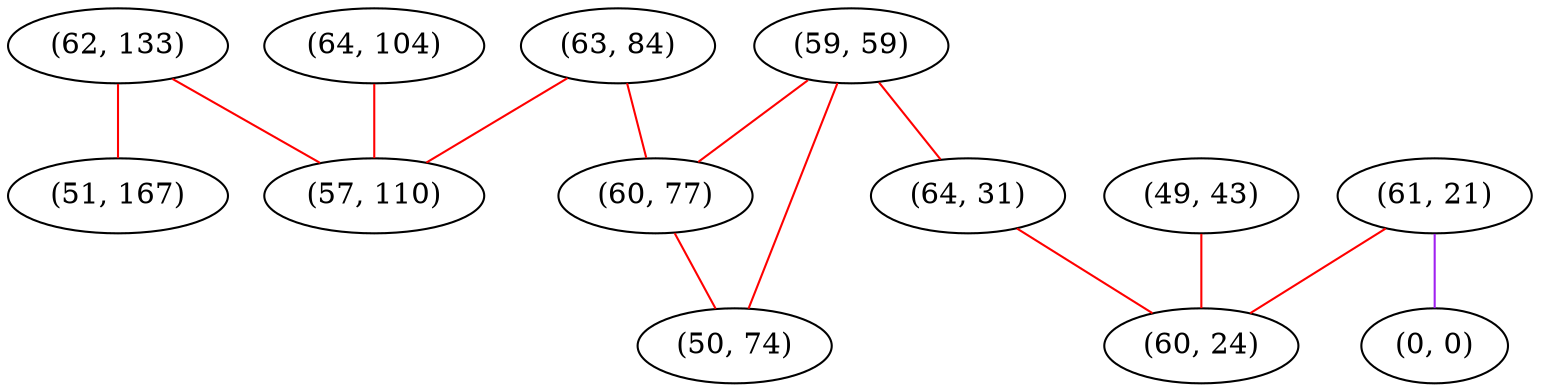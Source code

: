 graph "" {
"(62, 133)";
"(64, 104)";
"(59, 59)";
"(51, 167)";
"(49, 43)";
"(61, 21)";
"(63, 84)";
"(0, 0)";
"(57, 110)";
"(64, 31)";
"(60, 77)";
"(60, 24)";
"(50, 74)";
"(62, 133)" -- "(51, 167)"  [color=red, key=0, weight=1];
"(62, 133)" -- "(57, 110)"  [color=red, key=0, weight=1];
"(64, 104)" -- "(57, 110)"  [color=red, key=0, weight=1];
"(59, 59)" -- "(60, 77)"  [color=red, key=0, weight=1];
"(59, 59)" -- "(64, 31)"  [color=red, key=0, weight=1];
"(59, 59)" -- "(50, 74)"  [color=red, key=0, weight=1];
"(49, 43)" -- "(60, 24)"  [color=red, key=0, weight=1];
"(61, 21)" -- "(0, 0)"  [color=purple, key=0, weight=4];
"(61, 21)" -- "(60, 24)"  [color=red, key=0, weight=1];
"(63, 84)" -- "(60, 77)"  [color=red, key=0, weight=1];
"(63, 84)" -- "(57, 110)"  [color=red, key=0, weight=1];
"(64, 31)" -- "(60, 24)"  [color=red, key=0, weight=1];
"(60, 77)" -- "(50, 74)"  [color=red, key=0, weight=1];
}
